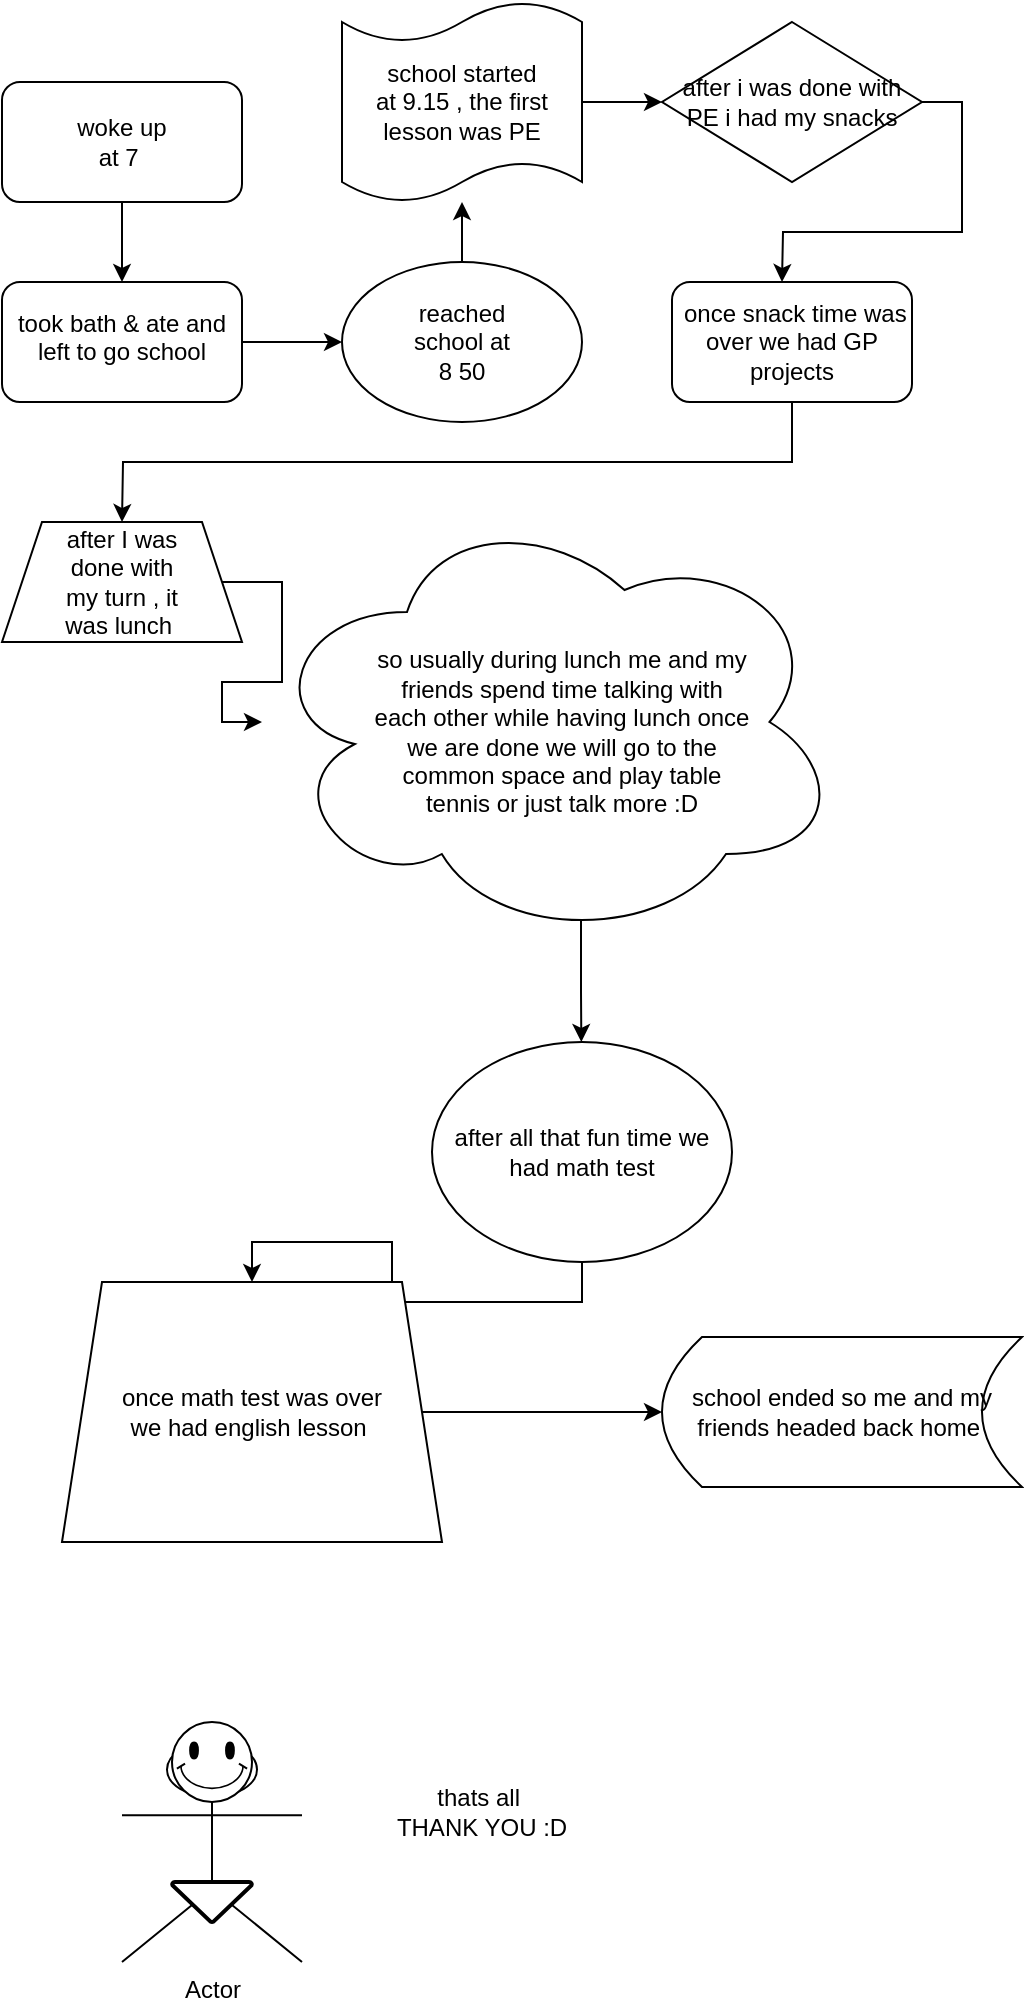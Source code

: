 <mxfile version="26.0.16">
  <diagram name="Page-1" id="b8D6bV-vc12_mJYkOTEZ">
    <mxGraphModel dx="938" dy="1615" grid="1" gridSize="10" guides="1" tooltips="1" connect="1" arrows="1" fold="1" page="1" pageScale="1" pageWidth="850" pageHeight="1100" math="0" shadow="0">
      <root>
        <mxCell id="0" />
        <mxCell id="1" parent="0" />
        <mxCell id="2Ijo6ulwwpLw2W80T_S6-4" style="edgeStyle=orthogonalEdgeStyle;rounded=0;orthogonalLoop=1;jettySize=auto;html=1;" edge="1" parent="1" source="2Ijo6ulwwpLw2W80T_S6-2" target="2Ijo6ulwwpLw2W80T_S6-5">
          <mxGeometry relative="1" as="geometry">
            <mxPoint x="120" y="120" as="targetPoint" />
          </mxGeometry>
        </mxCell>
        <mxCell id="2Ijo6ulwwpLw2W80T_S6-2" value="" style="rounded=1;whiteSpace=wrap;html=1;" vertex="1" parent="1">
          <mxGeometry x="60" y="30" width="120" height="60" as="geometry" />
        </mxCell>
        <mxCell id="2Ijo6ulwwpLw2W80T_S6-3" value="woke up at 7&amp;nbsp;" style="text;strokeColor=none;align=center;fillColor=none;html=1;verticalAlign=middle;whiteSpace=wrap;rounded=0;" vertex="1" parent="1">
          <mxGeometry x="90" y="45" width="60" height="30" as="geometry" />
        </mxCell>
        <mxCell id="2Ijo6ulwwpLw2W80T_S6-7" style="edgeStyle=orthogonalEdgeStyle;rounded=0;orthogonalLoop=1;jettySize=auto;html=1;" edge="1" parent="1" source="2Ijo6ulwwpLw2W80T_S6-5" target="2Ijo6ulwwpLw2W80T_S6-8">
          <mxGeometry relative="1" as="geometry">
            <mxPoint x="200" y="160" as="targetPoint" />
          </mxGeometry>
        </mxCell>
        <mxCell id="2Ijo6ulwwpLw2W80T_S6-5" value="" style="rounded=1;whiteSpace=wrap;html=1;" vertex="1" parent="1">
          <mxGeometry x="60" y="130" width="120" height="60" as="geometry" />
        </mxCell>
        <mxCell id="2Ijo6ulwwpLw2W80T_S6-6" value="took bath &amp;amp; ate and left to go school&lt;div&gt;&lt;br&gt;&lt;/div&gt;" style="text;strokeColor=none;align=center;fillColor=none;html=1;verticalAlign=middle;whiteSpace=wrap;rounded=0;" vertex="1" parent="1">
          <mxGeometry x="65" y="150" width="110" height="30" as="geometry" />
        </mxCell>
        <mxCell id="2Ijo6ulwwpLw2W80T_S6-10" style="edgeStyle=orthogonalEdgeStyle;rounded=0;orthogonalLoop=1;jettySize=auto;html=1;" edge="1" parent="1" source="2Ijo6ulwwpLw2W80T_S6-8" target="2Ijo6ulwwpLw2W80T_S6-11">
          <mxGeometry relative="1" as="geometry">
            <mxPoint x="290" y="90" as="targetPoint" />
          </mxGeometry>
        </mxCell>
        <mxCell id="2Ijo6ulwwpLw2W80T_S6-8" value="" style="ellipse;whiteSpace=wrap;html=1;" vertex="1" parent="1">
          <mxGeometry x="230" y="120" width="120" height="80" as="geometry" />
        </mxCell>
        <mxCell id="2Ijo6ulwwpLw2W80T_S6-9" value="reached school at 8 50" style="text;strokeColor=none;align=center;fillColor=none;html=1;verticalAlign=middle;whiteSpace=wrap;rounded=0;" vertex="1" parent="1">
          <mxGeometry x="260" y="145" width="60" height="30" as="geometry" />
        </mxCell>
        <mxCell id="2Ijo6ulwwpLw2W80T_S6-13" style="edgeStyle=orthogonalEdgeStyle;rounded=0;orthogonalLoop=1;jettySize=auto;html=1;" edge="1" parent="1" source="2Ijo6ulwwpLw2W80T_S6-11" target="2Ijo6ulwwpLw2W80T_S6-14">
          <mxGeometry relative="1" as="geometry">
            <mxPoint x="390" y="40" as="targetPoint" />
          </mxGeometry>
        </mxCell>
        <mxCell id="2Ijo6ulwwpLw2W80T_S6-11" value="" style="shape=tape;whiteSpace=wrap;html=1;size=0.2;" vertex="1" parent="1">
          <mxGeometry x="230" y="-10" width="120" height="100" as="geometry" />
        </mxCell>
        <mxCell id="2Ijo6ulwwpLw2W80T_S6-12" value="school started at 9.15 , the first lesson was PE" style="text;strokeColor=none;align=center;fillColor=none;html=1;verticalAlign=middle;whiteSpace=wrap;rounded=0;" vertex="1" parent="1">
          <mxGeometry x="245" y="25" width="90" height="30" as="geometry" />
        </mxCell>
        <mxCell id="2Ijo6ulwwpLw2W80T_S6-16" style="edgeStyle=orthogonalEdgeStyle;rounded=0;orthogonalLoop=1;jettySize=auto;html=1;exitX=1;exitY=0.5;exitDx=0;exitDy=0;" edge="1" parent="1" source="2Ijo6ulwwpLw2W80T_S6-14">
          <mxGeometry relative="1" as="geometry">
            <mxPoint x="450" y="130" as="targetPoint" />
          </mxGeometry>
        </mxCell>
        <mxCell id="2Ijo6ulwwpLw2W80T_S6-14" value="" style="rhombus;whiteSpace=wrap;html=1;" vertex="1" parent="1">
          <mxGeometry x="390" width="130" height="80" as="geometry" />
        </mxCell>
        <mxCell id="2Ijo6ulwwpLw2W80T_S6-15" value="after i was done with PE i had my snacks" style="text;strokeColor=none;align=center;fillColor=none;html=1;verticalAlign=middle;whiteSpace=wrap;rounded=0;" vertex="1" parent="1">
          <mxGeometry x="395" y="25" width="120" height="30" as="geometry" />
        </mxCell>
        <mxCell id="2Ijo6ulwwpLw2W80T_S6-19" style="edgeStyle=orthogonalEdgeStyle;rounded=0;orthogonalLoop=1;jettySize=auto;html=1;exitX=0.5;exitY=1;exitDx=0;exitDy=0;" edge="1" parent="1" source="2Ijo6ulwwpLw2W80T_S6-17">
          <mxGeometry relative="1" as="geometry">
            <mxPoint x="120" y="250" as="targetPoint" />
          </mxGeometry>
        </mxCell>
        <mxCell id="2Ijo6ulwwpLw2W80T_S6-17" value="" style="rounded=1;whiteSpace=wrap;html=1;" vertex="1" parent="1">
          <mxGeometry x="395" y="130" width="120" height="60" as="geometry" />
        </mxCell>
        <mxCell id="2Ijo6ulwwpLw2W80T_S6-18" value="&amp;nbsp;once snack time was over we had GP projects" style="text;strokeColor=none;align=center;fillColor=none;html=1;verticalAlign=middle;whiteSpace=wrap;rounded=0;" vertex="1" parent="1">
          <mxGeometry x="395" y="145" width="120" height="30" as="geometry" />
        </mxCell>
        <mxCell id="2Ijo6ulwwpLw2W80T_S6-23" style="edgeStyle=orthogonalEdgeStyle;rounded=0;orthogonalLoop=1;jettySize=auto;html=1;exitX=1;exitY=0.5;exitDx=0;exitDy=0;" edge="1" parent="1" source="2Ijo6ulwwpLw2W80T_S6-20" target="2Ijo6ulwwpLw2W80T_S6-24">
          <mxGeometry relative="1" as="geometry">
            <mxPoint x="250" y="280" as="targetPoint" />
          </mxGeometry>
        </mxCell>
        <mxCell id="2Ijo6ulwwpLw2W80T_S6-20" value="" style="shape=trapezoid;perimeter=trapezoidPerimeter;whiteSpace=wrap;html=1;fixedSize=1;" vertex="1" parent="1">
          <mxGeometry x="60" y="250" width="120" height="60" as="geometry" />
        </mxCell>
        <mxCell id="2Ijo6ulwwpLw2W80T_S6-21" value="after I was done with my turn , it was lunch&amp;nbsp;" style="text;strokeColor=none;align=center;fillColor=none;html=1;verticalAlign=middle;whiteSpace=wrap;rounded=0;" vertex="1" parent="1">
          <mxGeometry x="90" y="265" width="60" height="30" as="geometry" />
        </mxCell>
        <mxCell id="2Ijo6ulwwpLw2W80T_S6-26" style="edgeStyle=orthogonalEdgeStyle;rounded=0;orthogonalLoop=1;jettySize=auto;html=1;exitX=0.55;exitY=0.95;exitDx=0;exitDy=0;exitPerimeter=0;" edge="1" parent="1" source="2Ijo6ulwwpLw2W80T_S6-24">
          <mxGeometry relative="1" as="geometry">
            <mxPoint x="349.667" y="510" as="targetPoint" />
          </mxGeometry>
        </mxCell>
        <mxCell id="2Ijo6ulwwpLw2W80T_S6-24" value="" style="ellipse;shape=cloud;whiteSpace=wrap;html=1;" vertex="1" parent="1">
          <mxGeometry x="190" y="240" width="290" height="220" as="geometry" />
        </mxCell>
        <mxCell id="2Ijo6ulwwpLw2W80T_S6-25" value="so usually during lunch me and my friends spend time talking with each other while having lunch once we are done we will go to the common space and play table tennis or just talk more :D" style="text;strokeColor=none;align=center;fillColor=none;html=1;verticalAlign=middle;whiteSpace=wrap;rounded=0;" vertex="1" parent="1">
          <mxGeometry x="245" y="340" width="190" height="30" as="geometry" />
        </mxCell>
        <mxCell id="2Ijo6ulwwpLw2W80T_S6-28" style="edgeStyle=orthogonalEdgeStyle;rounded=0;orthogonalLoop=1;jettySize=auto;html=1;" edge="1" parent="1" source="2Ijo6ulwwpLw2W80T_S6-27" target="2Ijo6ulwwpLw2W80T_S6-29">
          <mxGeometry relative="1" as="geometry">
            <mxPoint x="150" y="660" as="targetPoint" />
          </mxGeometry>
        </mxCell>
        <mxCell id="2Ijo6ulwwpLw2W80T_S6-27" value="after all that fun time we had math test" style="ellipse;whiteSpace=wrap;html=1;" vertex="1" parent="1">
          <mxGeometry x="275" y="510" width="150" height="110" as="geometry" />
        </mxCell>
        <mxCell id="2Ijo6ulwwpLw2W80T_S6-31" style="edgeStyle=orthogonalEdgeStyle;rounded=0;orthogonalLoop=1;jettySize=auto;html=1;" edge="1" parent="1" source="2Ijo6ulwwpLw2W80T_S6-29" target="2Ijo6ulwwpLw2W80T_S6-32">
          <mxGeometry relative="1" as="geometry">
            <mxPoint x="300" y="695" as="targetPoint" />
          </mxGeometry>
        </mxCell>
        <mxCell id="2Ijo6ulwwpLw2W80T_S6-29" value="" style="shape=trapezoid;perimeter=trapezoidPerimeter;whiteSpace=wrap;html=1;fixedSize=1;" vertex="1" parent="1">
          <mxGeometry x="90" y="630" width="190" height="130" as="geometry" />
        </mxCell>
        <mxCell id="2Ijo6ulwwpLw2W80T_S6-30" value="once math test was over we had english lesson&amp;nbsp;" style="text;strokeColor=none;align=center;fillColor=none;html=1;verticalAlign=middle;whiteSpace=wrap;rounded=0;" vertex="1" parent="1">
          <mxGeometry x="115" y="655" width="140" height="80" as="geometry" />
        </mxCell>
        <mxCell id="2Ijo6ulwwpLw2W80T_S6-32" value="school ended so me and my friends headed back home&amp;nbsp;" style="shape=dataStorage;whiteSpace=wrap;html=1;fixedSize=1;size=20;" vertex="1" parent="1">
          <mxGeometry x="390" y="657.5" width="180" height="75" as="geometry" />
        </mxCell>
        <mxCell id="2Ijo6ulwwpLw2W80T_S6-33" value="Actor" style="shape=umlActor;verticalLabelPosition=bottom;verticalAlign=top;html=1;outlineConnect=0;" vertex="1" parent="1">
          <mxGeometry x="120" y="860" width="90" height="110" as="geometry" />
        </mxCell>
        <mxCell id="2Ijo6ulwwpLw2W80T_S6-34" value="thats all&amp;nbsp;&lt;br&gt;THANK YOU :D" style="text;strokeColor=none;align=center;fillColor=none;html=1;verticalAlign=middle;whiteSpace=wrap;rounded=0;" vertex="1" parent="1">
          <mxGeometry x="245" y="880" width="110" height="30" as="geometry" />
        </mxCell>
        <mxCell id="2Ijo6ulwwpLw2W80T_S6-36" value="" style="verticalLabelPosition=bottom;verticalAlign=top;html=1;shape=mxgraph.basic.smiley" vertex="1" parent="1">
          <mxGeometry x="145" y="850" width="40" height="40" as="geometry" />
        </mxCell>
        <mxCell id="2Ijo6ulwwpLw2W80T_S6-37" value="" style="strokeWidth=2;html=1;shape=mxgraph.flowchart.merge_or_storage;whiteSpace=wrap;" vertex="1" parent="1">
          <mxGeometry x="145" y="930" width="40" height="20" as="geometry" />
        </mxCell>
      </root>
    </mxGraphModel>
  </diagram>
</mxfile>
